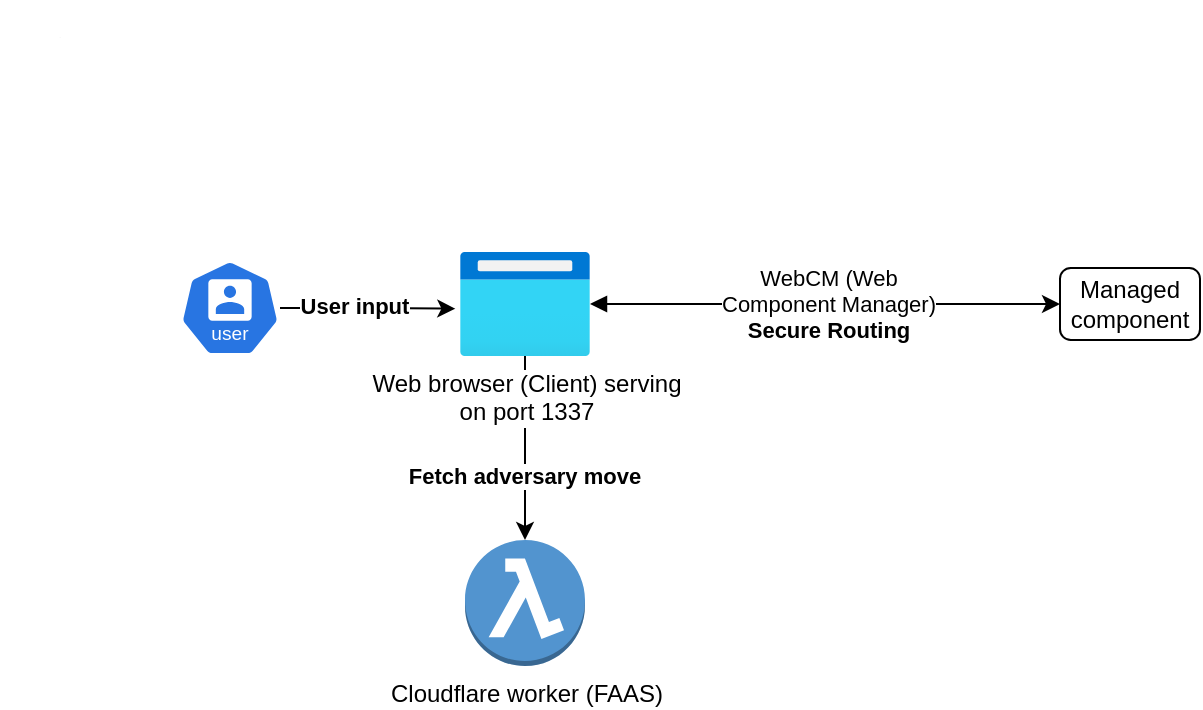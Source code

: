 <mxfile version="24.7.16">
  <diagram name="Page-1" id="tgpYdKGn0h0fmsbZr72Q">
    <mxGraphModel dx="1221" dy="725" grid="1" gridSize="10" guides="1" tooltips="1" connect="1" arrows="1" fold="1" page="1" pageScale="1" pageWidth="850" pageHeight="1100" math="0" shadow="0">
      <root>
        <mxCell id="0" />
        <mxCell id="1" parent="0" />
        <mxCell id="mhn6GUTvlfbYsG9DGbJt-2" value="" style="aspect=fixed;sketch=0;html=1;dashed=0;whitespace=wrap;verticalLabelPosition=bottom;verticalAlign=top;fillColor=#2875E2;strokeColor=#ffffff;points=[[0.005,0.63,0],[0.1,0.2,0],[0.9,0.2,0],[0.5,0,0],[0.995,0.63,0],[0.72,0.99,0],[0.5,1,0],[0.28,0.99,0]];shape=mxgraph.kubernetes.icon2;kubernetesLabel=1;prIcon=user" vertex="1" parent="1">
          <mxGeometry x="150" y="230" width="50" height="48" as="geometry" />
        </mxCell>
        <mxCell id="mhn6GUTvlfbYsG9DGbJt-11" style="edgeStyle=orthogonalEdgeStyle;rounded=0;orthogonalLoop=1;jettySize=auto;html=1;entryX=0;entryY=0.5;entryDx=0;entryDy=0;startArrow=block;startFill=1;" edge="1" parent="1" source="mhn6GUTvlfbYsG9DGbJt-3" target="mhn6GUTvlfbYsG9DGbJt-10">
          <mxGeometry relative="1" as="geometry" />
        </mxCell>
        <mxCell id="mhn6GUTvlfbYsG9DGbJt-12" value="WebCM (Web &lt;br&gt;Component Manager)&lt;br&gt;&lt;b&gt;Secure Routing&lt;/b&gt;" style="edgeLabel;html=1;align=center;verticalAlign=middle;resizable=0;points=[];" vertex="1" connectable="0" parent="mhn6GUTvlfbYsG9DGbJt-11">
          <mxGeometry x="0.007" relative="1" as="geometry">
            <mxPoint as="offset" />
          </mxGeometry>
        </mxCell>
        <mxCell id="mhn6GUTvlfbYsG9DGbJt-13" style="edgeStyle=orthogonalEdgeStyle;rounded=0;orthogonalLoop=1;jettySize=auto;html=1;" edge="1" parent="1" source="mhn6GUTvlfbYsG9DGbJt-3" target="mhn6GUTvlfbYsG9DGbJt-14">
          <mxGeometry relative="1" as="geometry">
            <mxPoint x="322.5" y="400" as="targetPoint" />
          </mxGeometry>
        </mxCell>
        <mxCell id="mhn6GUTvlfbYsG9DGbJt-15" value="&lt;b&gt;Fetch adversary move&lt;/b&gt;" style="edgeLabel;html=1;align=center;verticalAlign=middle;resizable=0;points=[];" vertex="1" connectable="0" parent="mhn6GUTvlfbYsG9DGbJt-13">
          <mxGeometry x="0.292" y="-1" relative="1" as="geometry">
            <mxPoint as="offset" />
          </mxGeometry>
        </mxCell>
        <mxCell id="mhn6GUTvlfbYsG9DGbJt-3" value="Web browser (Client) serving &lt;br&gt;on port 1337" style="image;aspect=fixed;html=1;points=[];align=center;fontSize=12;image=img/lib/azure2/general/Browser.svg;" vertex="1" parent="1">
          <mxGeometry x="290" y="226" width="65" height="52" as="geometry" />
        </mxCell>
        <mxCell id="mhn6GUTvlfbYsG9DGbJt-4" style="edgeStyle=orthogonalEdgeStyle;rounded=0;orthogonalLoop=1;jettySize=auto;html=1;entryX=-0.036;entryY=0.545;entryDx=0;entryDy=0;entryPerimeter=0;" edge="1" parent="1" source="mhn6GUTvlfbYsG9DGbJt-2" target="mhn6GUTvlfbYsG9DGbJt-3">
          <mxGeometry relative="1" as="geometry" />
        </mxCell>
        <mxCell id="mhn6GUTvlfbYsG9DGbJt-16" value="&lt;b&gt;User input&lt;/b&gt;" style="edgeLabel;html=1;align=center;verticalAlign=middle;resizable=0;points=[];" vertex="1" connectable="0" parent="mhn6GUTvlfbYsG9DGbJt-4">
          <mxGeometry x="-0.159" y="1" relative="1" as="geometry">
            <mxPoint as="offset" />
          </mxGeometry>
        </mxCell>
        <mxCell id="mhn6GUTvlfbYsG9DGbJt-10" value="Managed component" style="rounded=1;whiteSpace=wrap;html=1;" vertex="1" parent="1">
          <mxGeometry x="590" y="234" width="70" height="36" as="geometry" />
        </mxCell>
        <mxCell id="mhn6GUTvlfbYsG9DGbJt-14" value="Cloudflare worker (FAAS)" style="outlineConnect=0;dashed=0;verticalLabelPosition=bottom;verticalAlign=top;align=center;html=1;shape=mxgraph.aws3.lambda_function;fillColor=#5294CF;gradientColor=none;" vertex="1" parent="1">
          <mxGeometry x="292.5" y="370" width="60" height="63" as="geometry" />
        </mxCell>
        <mxCell id="mhn6GUTvlfbYsG9DGbJt-17" value="&lt;font style=&quot;font-size: 1px;&quot;&gt;.&lt;/font&gt;" style="text;html=1;align=center;verticalAlign=middle;whiteSpace=wrap;rounded=0;" vertex="1" parent="1">
          <mxGeometry x="60" y="100" width="60" height="30" as="geometry" />
        </mxCell>
      </root>
    </mxGraphModel>
  </diagram>
</mxfile>
